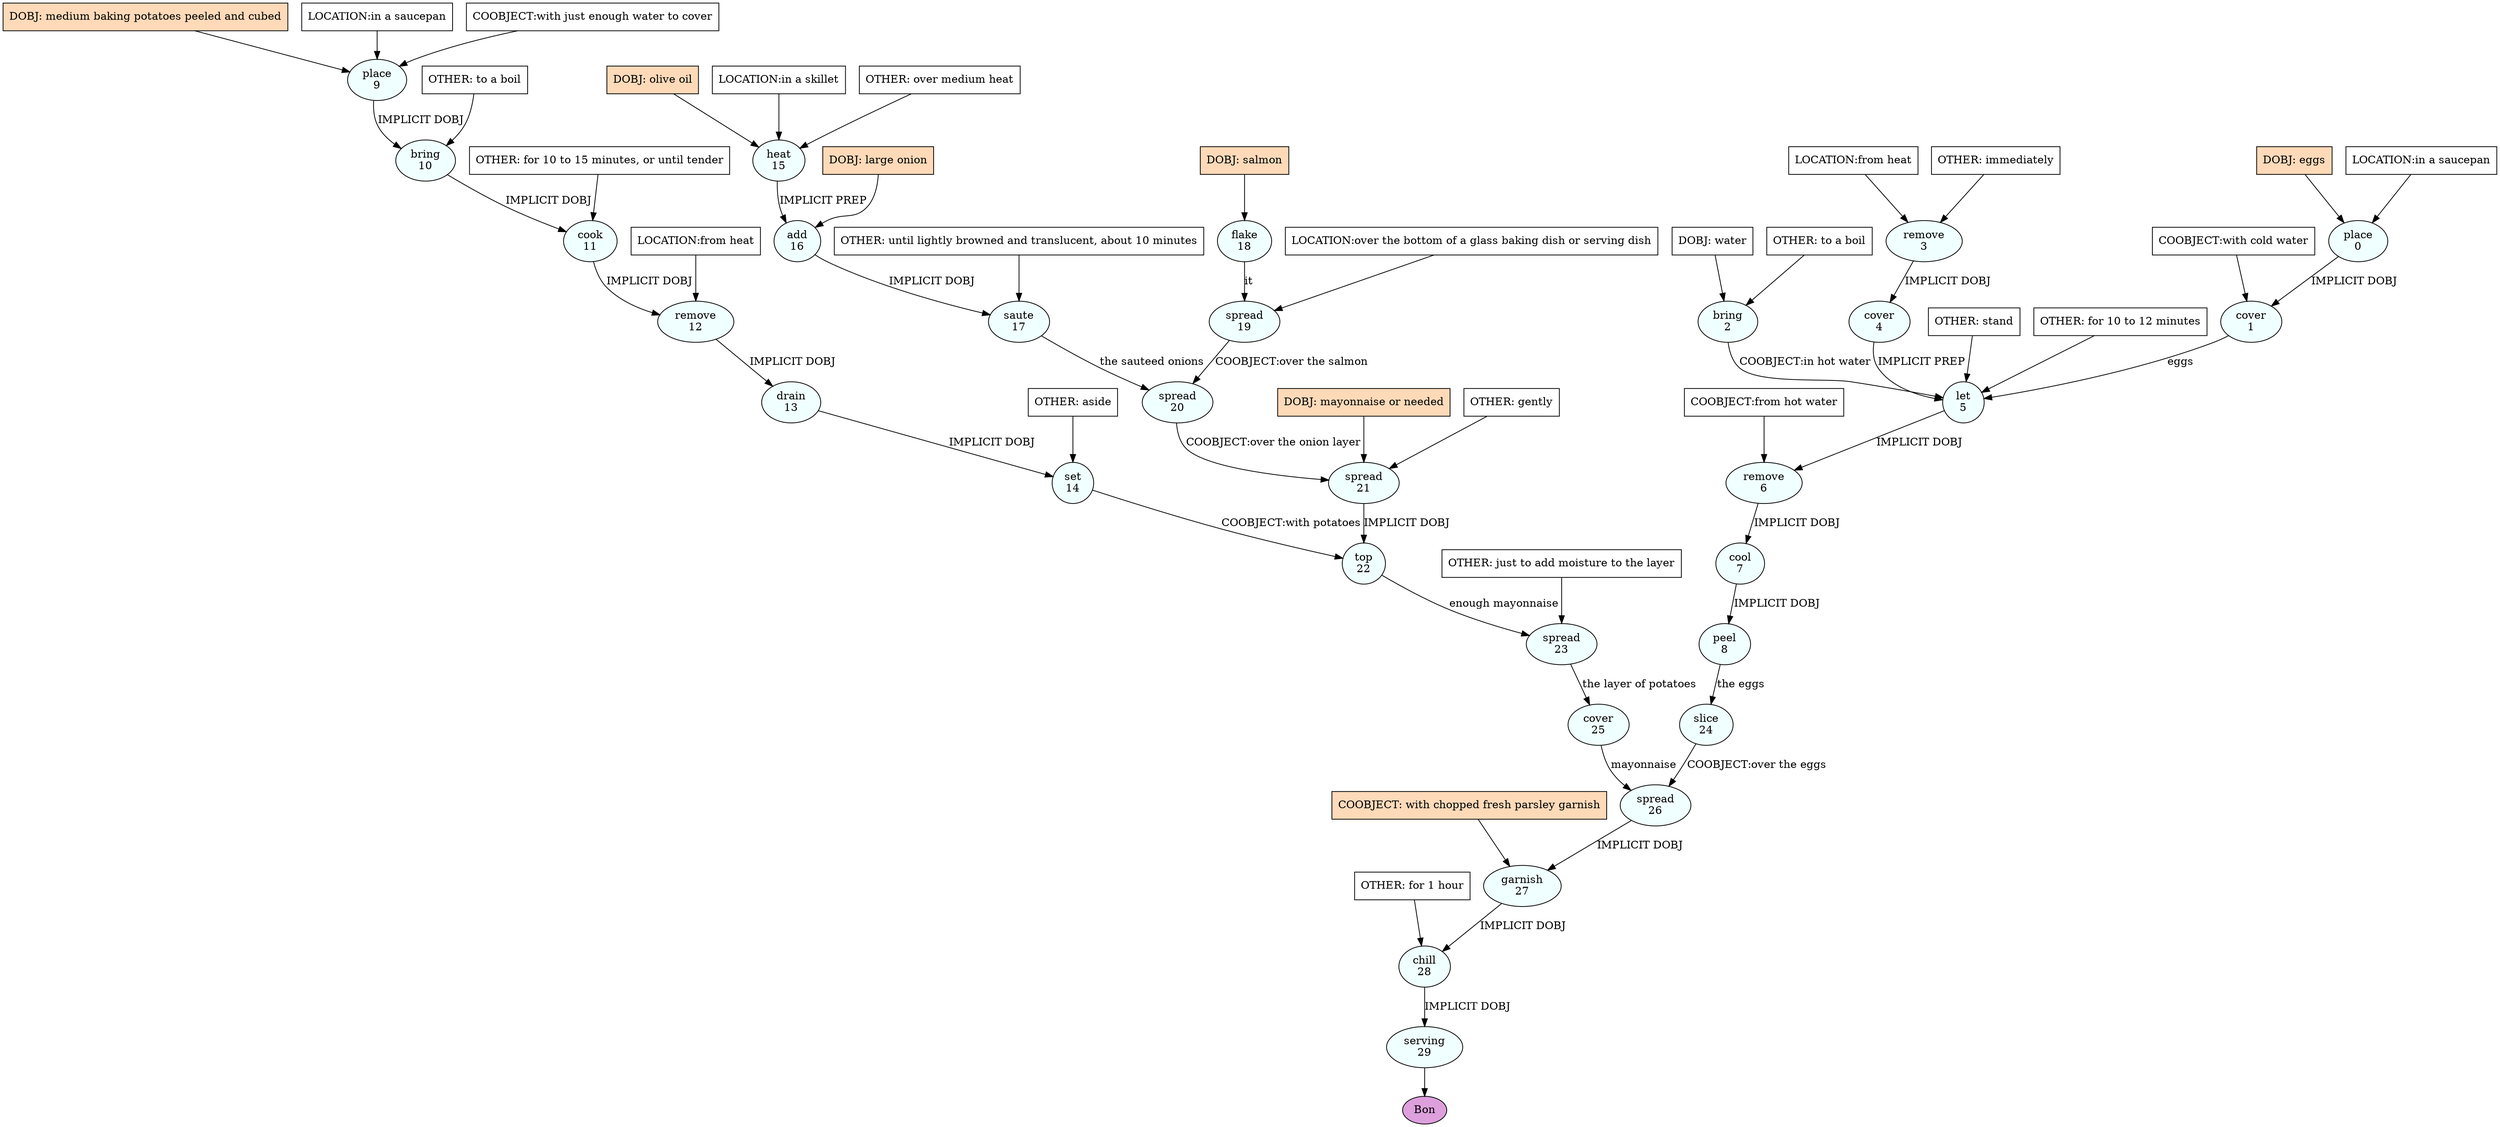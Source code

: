 digraph recipe {
E0[label="place
0", shape=oval, style=filled, fillcolor=azure]
E1[label="cover
1", shape=oval, style=filled, fillcolor=azure]
E2[label="bring
2", shape=oval, style=filled, fillcolor=azure]
E3[label="remove
3", shape=oval, style=filled, fillcolor=azure]
E4[label="cover
4", shape=oval, style=filled, fillcolor=azure]
E5[label="let
5", shape=oval, style=filled, fillcolor=azure]
E6[label="remove
6", shape=oval, style=filled, fillcolor=azure]
E7[label="cool
7", shape=oval, style=filled, fillcolor=azure]
E8[label="peel
8", shape=oval, style=filled, fillcolor=azure]
E9[label="place
9", shape=oval, style=filled, fillcolor=azure]
E10[label="bring
10", shape=oval, style=filled, fillcolor=azure]
E11[label="cook
11", shape=oval, style=filled, fillcolor=azure]
E12[label="remove
12", shape=oval, style=filled, fillcolor=azure]
E13[label="drain
13", shape=oval, style=filled, fillcolor=azure]
E14[label="set
14", shape=oval, style=filled, fillcolor=azure]
E15[label="heat
15", shape=oval, style=filled, fillcolor=azure]
E16[label="add
16", shape=oval, style=filled, fillcolor=azure]
E17[label="saute
17", shape=oval, style=filled, fillcolor=azure]
E18[label="flake
18", shape=oval, style=filled, fillcolor=azure]
E19[label="spread
19", shape=oval, style=filled, fillcolor=azure]
E20[label="spread
20", shape=oval, style=filled, fillcolor=azure]
E21[label="spread
21", shape=oval, style=filled, fillcolor=azure]
E22[label="top
22", shape=oval, style=filled, fillcolor=azure]
E23[label="spread
23", shape=oval, style=filled, fillcolor=azure]
E24[label="slice
24", shape=oval, style=filled, fillcolor=azure]
E25[label="cover
25", shape=oval, style=filled, fillcolor=azure]
E26[label="spread
26", shape=oval, style=filled, fillcolor=azure]
E27[label="garnish
27", shape=oval, style=filled, fillcolor=azure]
E28[label="chill
28", shape=oval, style=filled, fillcolor=azure]
E29[label="serving
29", shape=oval, style=filled, fillcolor=azure]
D0[label="DOBJ: eggs", shape=box, style=filled, fillcolor=peachpuff]
D0 -> E0
P0_0[label="LOCATION:in a saucepan", shape=box, style=filled, fillcolor=white]
P0_0 -> E0
D18[label="DOBJ: salmon", shape=box, style=filled, fillcolor=peachpuff]
D18 -> E18
D15[label="DOBJ: olive oil", shape=box, style=filled, fillcolor=peachpuff]
D15 -> E15
P15_0[label="LOCATION:in a skillet", shape=box, style=filled, fillcolor=white]
P15_0 -> E15
O15_0[label="OTHER: over medium heat", shape=box, style=filled, fillcolor=white]
O15_0 -> E15
P3_0[label="LOCATION:from heat", shape=box, style=filled, fillcolor=white]
P3_0 -> E3
O3_0[label="OTHER: immediately", shape=box, style=filled, fillcolor=white]
O3_0 -> E3
D9[label="DOBJ: medium baking potatoes peeled and cubed", shape=box, style=filled, fillcolor=peachpuff]
D9 -> E9
P9_0[label="LOCATION:in a saucepan", shape=box, style=filled, fillcolor=white]
P9_0 -> E9
P9_1[label="COOBJECT:with just enough water to cover", shape=box, style=filled, fillcolor=white]
P9_1 -> E9
D2[label="DOBJ: water", shape=box, style=filled, fillcolor=white]
D2 -> E2
O2_0[label="OTHER: to a boil", shape=box, style=filled, fillcolor=white]
O2_0 -> E2
E0 -> E1 [label="IMPLICIT DOBJ"]
P1_0_0[label="COOBJECT:with cold water", shape=box, style=filled, fillcolor=white]
P1_0_0 -> E1
E3 -> E4 [label="IMPLICIT DOBJ"]
E1 -> E5 [label="eggs"]
E4 -> E5 [label="IMPLICIT PREP"]
E2 -> E5 [label="COOBJECT:in hot water"]
O5_0_0[label="OTHER: stand", shape=box, style=filled, fillcolor=white]
O5_0_0 -> E5
O5_1_0[label="OTHER: for 10 to 12 minutes", shape=box, style=filled, fillcolor=white]
O5_1_0 -> E5
E5 -> E6 [label="IMPLICIT DOBJ"]
P6_0_0[label="COOBJECT:from hot water", shape=box, style=filled, fillcolor=white]
P6_0_0 -> E6
E6 -> E7 [label="IMPLICIT DOBJ"]
E7 -> E8 [label="IMPLICIT DOBJ"]
E9 -> E10 [label="IMPLICIT DOBJ"]
O10_0_0[label="OTHER: to a boil", shape=box, style=filled, fillcolor=white]
O10_0_0 -> E10
E10 -> E11 [label="IMPLICIT DOBJ"]
O11_0_0[label="OTHER: for 10 to 15 minutes, or until tender", shape=box, style=filled, fillcolor=white]
O11_0_0 -> E11
E11 -> E12 [label="IMPLICIT DOBJ"]
P12_0_0[label="LOCATION:from heat", shape=box, style=filled, fillcolor=white]
P12_0_0 -> E12
E12 -> E13 [label="IMPLICIT DOBJ"]
E13 -> E14 [label="IMPLICIT DOBJ"]
O14_0_0[label="OTHER: aside", shape=box, style=filled, fillcolor=white]
O14_0_0 -> E14
D16_ing[label="DOBJ: large onion", shape=box, style=filled, fillcolor=peachpuff]
D16_ing -> E16
E15 -> E16 [label="IMPLICIT PREP"]
E16 -> E17 [label="IMPLICIT DOBJ"]
O17_0_0[label="OTHER: until lightly browned and translucent, about 10 minutes", shape=box, style=filled, fillcolor=white]
O17_0_0 -> E17
E18 -> E19 [label="it"]
P19_0_0[label="LOCATION:over the bottom of a glass baking dish or serving dish", shape=box, style=filled, fillcolor=white]
P19_0_0 -> E19
E17 -> E20 [label="the sauteed onions"]
E19 -> E20 [label="COOBJECT:over the salmon"]
D21_ing[label="DOBJ: mayonnaise or needed", shape=box, style=filled, fillcolor=peachpuff]
D21_ing -> E21
E20 -> E21 [label="COOBJECT:over the onion layer"]
O21_0_0[label="OTHER: gently", shape=box, style=filled, fillcolor=white]
O21_0_0 -> E21
E21 -> E22 [label="IMPLICIT DOBJ"]
E14 -> E22 [label="COOBJECT:with potatoes"]
E22 -> E23 [label="enough mayonnaise"]
O23_0_0[label="OTHER: just to add moisture to the layer", shape=box, style=filled, fillcolor=white]
O23_0_0 -> E23
E8 -> E24 [label="the eggs"]
E23 -> E25 [label="the layer of potatoes"]
E25 -> E26 [label="mayonnaise"]
E24 -> E26 [label="COOBJECT:over the eggs"]
E26 -> E27 [label="IMPLICIT DOBJ"]
P27_0_ing[label="COOBJECT: with chopped fresh parsley garnish", shape=box, style=filled, fillcolor=peachpuff]
P27_0_ing -> E27
E27 -> E28 [label="IMPLICIT DOBJ"]
O28_0_0[label="OTHER: for 1 hour", shape=box, style=filled, fillcolor=white]
O28_0_0 -> E28
E28 -> E29 [label="IMPLICIT DOBJ"]
EOR[label="Bon", shape=oval, style=filled, fillcolor=plum]
E29 -> EOR
}
